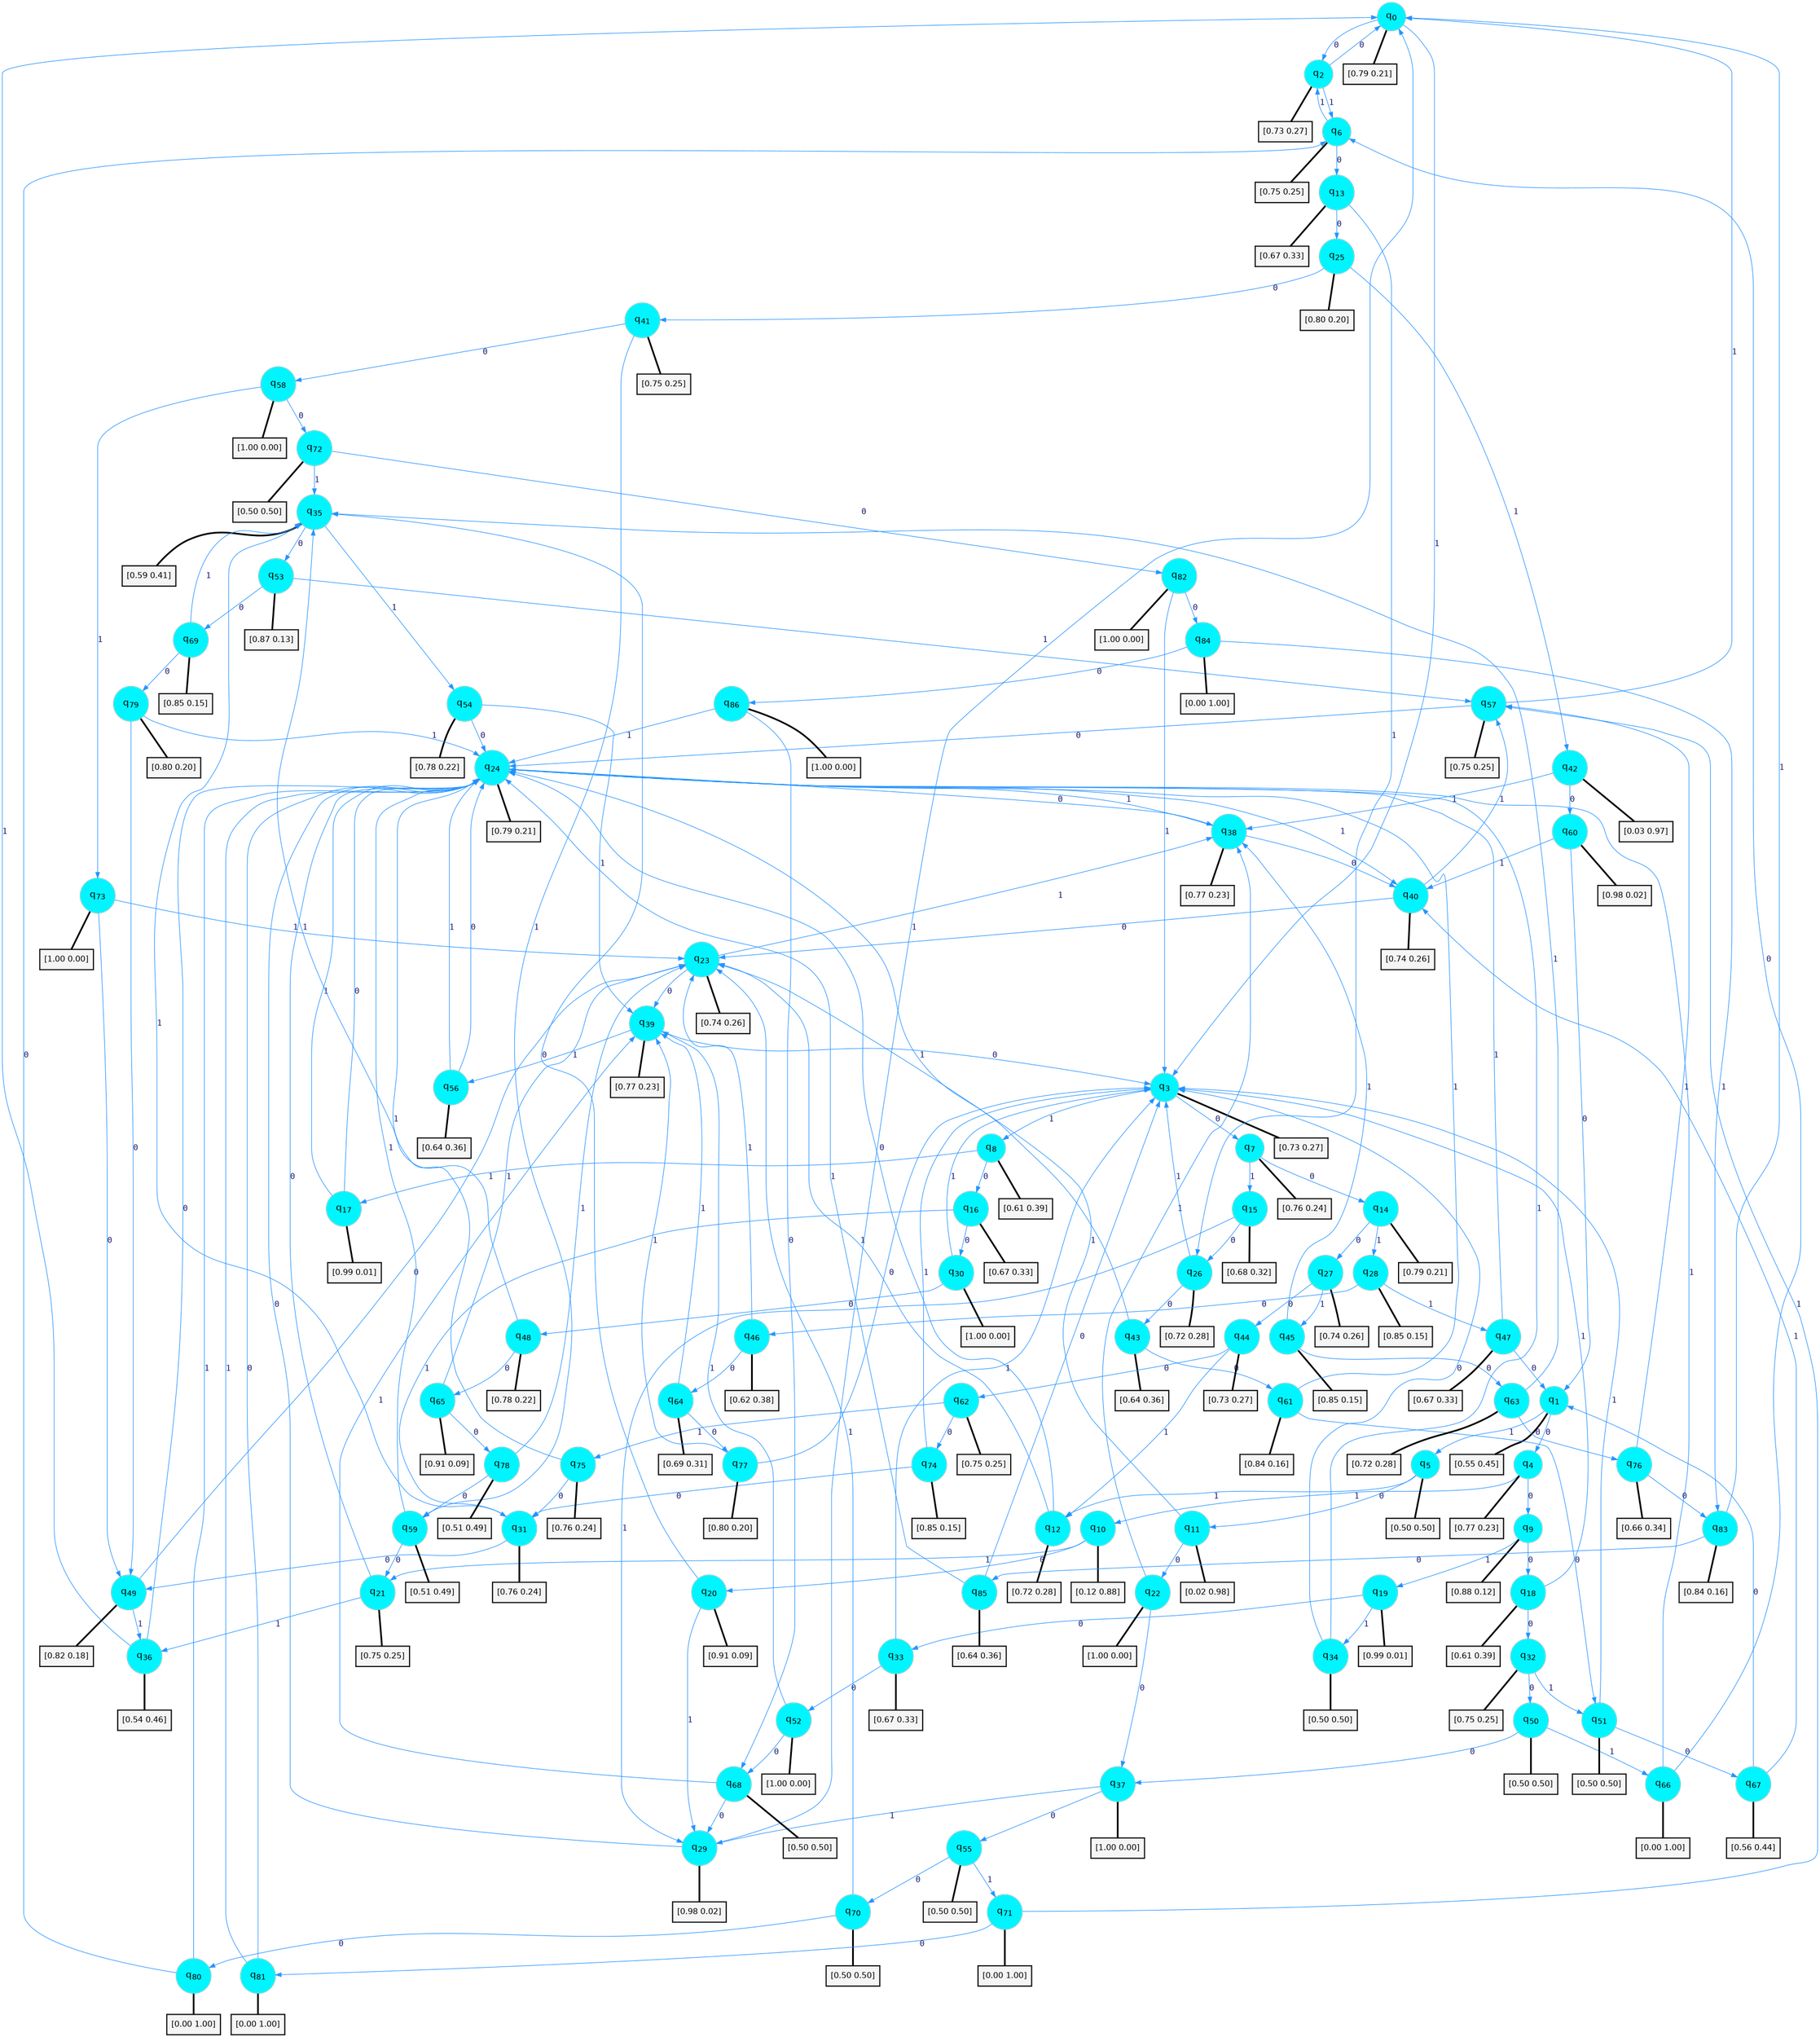 digraph G {
graph [
bgcolor=transparent, dpi=300, rankdir=TD, size="40,25"];
node [
color=gray, fillcolor=turquoise1, fontcolor=black, fontname=Helvetica, fontsize=16, fontweight=bold, shape=circle, style=filled];
edge [
arrowsize=1, color=dodgerblue1, fontcolor=midnightblue, fontname=courier, fontweight=bold, penwidth=1, style=solid, weight=20];
0[label=<q<SUB>0</SUB>>];
1[label=<q<SUB>1</SUB>>];
2[label=<q<SUB>2</SUB>>];
3[label=<q<SUB>3</SUB>>];
4[label=<q<SUB>4</SUB>>];
5[label=<q<SUB>5</SUB>>];
6[label=<q<SUB>6</SUB>>];
7[label=<q<SUB>7</SUB>>];
8[label=<q<SUB>8</SUB>>];
9[label=<q<SUB>9</SUB>>];
10[label=<q<SUB>10</SUB>>];
11[label=<q<SUB>11</SUB>>];
12[label=<q<SUB>12</SUB>>];
13[label=<q<SUB>13</SUB>>];
14[label=<q<SUB>14</SUB>>];
15[label=<q<SUB>15</SUB>>];
16[label=<q<SUB>16</SUB>>];
17[label=<q<SUB>17</SUB>>];
18[label=<q<SUB>18</SUB>>];
19[label=<q<SUB>19</SUB>>];
20[label=<q<SUB>20</SUB>>];
21[label=<q<SUB>21</SUB>>];
22[label=<q<SUB>22</SUB>>];
23[label=<q<SUB>23</SUB>>];
24[label=<q<SUB>24</SUB>>];
25[label=<q<SUB>25</SUB>>];
26[label=<q<SUB>26</SUB>>];
27[label=<q<SUB>27</SUB>>];
28[label=<q<SUB>28</SUB>>];
29[label=<q<SUB>29</SUB>>];
30[label=<q<SUB>30</SUB>>];
31[label=<q<SUB>31</SUB>>];
32[label=<q<SUB>32</SUB>>];
33[label=<q<SUB>33</SUB>>];
34[label=<q<SUB>34</SUB>>];
35[label=<q<SUB>35</SUB>>];
36[label=<q<SUB>36</SUB>>];
37[label=<q<SUB>37</SUB>>];
38[label=<q<SUB>38</SUB>>];
39[label=<q<SUB>39</SUB>>];
40[label=<q<SUB>40</SUB>>];
41[label=<q<SUB>41</SUB>>];
42[label=<q<SUB>42</SUB>>];
43[label=<q<SUB>43</SUB>>];
44[label=<q<SUB>44</SUB>>];
45[label=<q<SUB>45</SUB>>];
46[label=<q<SUB>46</SUB>>];
47[label=<q<SUB>47</SUB>>];
48[label=<q<SUB>48</SUB>>];
49[label=<q<SUB>49</SUB>>];
50[label=<q<SUB>50</SUB>>];
51[label=<q<SUB>51</SUB>>];
52[label=<q<SUB>52</SUB>>];
53[label=<q<SUB>53</SUB>>];
54[label=<q<SUB>54</SUB>>];
55[label=<q<SUB>55</SUB>>];
56[label=<q<SUB>56</SUB>>];
57[label=<q<SUB>57</SUB>>];
58[label=<q<SUB>58</SUB>>];
59[label=<q<SUB>59</SUB>>];
60[label=<q<SUB>60</SUB>>];
61[label=<q<SUB>61</SUB>>];
62[label=<q<SUB>62</SUB>>];
63[label=<q<SUB>63</SUB>>];
64[label=<q<SUB>64</SUB>>];
65[label=<q<SUB>65</SUB>>];
66[label=<q<SUB>66</SUB>>];
67[label=<q<SUB>67</SUB>>];
68[label=<q<SUB>68</SUB>>];
69[label=<q<SUB>69</SUB>>];
70[label=<q<SUB>70</SUB>>];
71[label=<q<SUB>71</SUB>>];
72[label=<q<SUB>72</SUB>>];
73[label=<q<SUB>73</SUB>>];
74[label=<q<SUB>74</SUB>>];
75[label=<q<SUB>75</SUB>>];
76[label=<q<SUB>76</SUB>>];
77[label=<q<SUB>77</SUB>>];
78[label=<q<SUB>78</SUB>>];
79[label=<q<SUB>79</SUB>>];
80[label=<q<SUB>80</SUB>>];
81[label=<q<SUB>81</SUB>>];
82[label=<q<SUB>82</SUB>>];
83[label=<q<SUB>83</SUB>>];
84[label=<q<SUB>84</SUB>>];
85[label=<q<SUB>85</SUB>>];
86[label=<q<SUB>86</SUB>>];
87[label="[0.79 0.21]", shape=box,fontcolor=black, fontname=Helvetica, fontsize=14, penwidth=2, fillcolor=whitesmoke,color=black];
88[label="[0.55 0.45]", shape=box,fontcolor=black, fontname=Helvetica, fontsize=14, penwidth=2, fillcolor=whitesmoke,color=black];
89[label="[0.73 0.27]", shape=box,fontcolor=black, fontname=Helvetica, fontsize=14, penwidth=2, fillcolor=whitesmoke,color=black];
90[label="[0.73 0.27]", shape=box,fontcolor=black, fontname=Helvetica, fontsize=14, penwidth=2, fillcolor=whitesmoke,color=black];
91[label="[0.77 0.23]", shape=box,fontcolor=black, fontname=Helvetica, fontsize=14, penwidth=2, fillcolor=whitesmoke,color=black];
92[label="[0.50 0.50]", shape=box,fontcolor=black, fontname=Helvetica, fontsize=14, penwidth=2, fillcolor=whitesmoke,color=black];
93[label="[0.75 0.25]", shape=box,fontcolor=black, fontname=Helvetica, fontsize=14, penwidth=2, fillcolor=whitesmoke,color=black];
94[label="[0.76 0.24]", shape=box,fontcolor=black, fontname=Helvetica, fontsize=14, penwidth=2, fillcolor=whitesmoke,color=black];
95[label="[0.61 0.39]", shape=box,fontcolor=black, fontname=Helvetica, fontsize=14, penwidth=2, fillcolor=whitesmoke,color=black];
96[label="[0.88 0.12]", shape=box,fontcolor=black, fontname=Helvetica, fontsize=14, penwidth=2, fillcolor=whitesmoke,color=black];
97[label="[0.12 0.88]", shape=box,fontcolor=black, fontname=Helvetica, fontsize=14, penwidth=2, fillcolor=whitesmoke,color=black];
98[label="[0.02 0.98]", shape=box,fontcolor=black, fontname=Helvetica, fontsize=14, penwidth=2, fillcolor=whitesmoke,color=black];
99[label="[0.72 0.28]", shape=box,fontcolor=black, fontname=Helvetica, fontsize=14, penwidth=2, fillcolor=whitesmoke,color=black];
100[label="[0.67 0.33]", shape=box,fontcolor=black, fontname=Helvetica, fontsize=14, penwidth=2, fillcolor=whitesmoke,color=black];
101[label="[0.79 0.21]", shape=box,fontcolor=black, fontname=Helvetica, fontsize=14, penwidth=2, fillcolor=whitesmoke,color=black];
102[label="[0.68 0.32]", shape=box,fontcolor=black, fontname=Helvetica, fontsize=14, penwidth=2, fillcolor=whitesmoke,color=black];
103[label="[0.67 0.33]", shape=box,fontcolor=black, fontname=Helvetica, fontsize=14, penwidth=2, fillcolor=whitesmoke,color=black];
104[label="[0.99 0.01]", shape=box,fontcolor=black, fontname=Helvetica, fontsize=14, penwidth=2, fillcolor=whitesmoke,color=black];
105[label="[0.61 0.39]", shape=box,fontcolor=black, fontname=Helvetica, fontsize=14, penwidth=2, fillcolor=whitesmoke,color=black];
106[label="[0.99 0.01]", shape=box,fontcolor=black, fontname=Helvetica, fontsize=14, penwidth=2, fillcolor=whitesmoke,color=black];
107[label="[0.91 0.09]", shape=box,fontcolor=black, fontname=Helvetica, fontsize=14, penwidth=2, fillcolor=whitesmoke,color=black];
108[label="[0.75 0.25]", shape=box,fontcolor=black, fontname=Helvetica, fontsize=14, penwidth=2, fillcolor=whitesmoke,color=black];
109[label="[1.00 0.00]", shape=box,fontcolor=black, fontname=Helvetica, fontsize=14, penwidth=2, fillcolor=whitesmoke,color=black];
110[label="[0.74 0.26]", shape=box,fontcolor=black, fontname=Helvetica, fontsize=14, penwidth=2, fillcolor=whitesmoke,color=black];
111[label="[0.79 0.21]", shape=box,fontcolor=black, fontname=Helvetica, fontsize=14, penwidth=2, fillcolor=whitesmoke,color=black];
112[label="[0.80 0.20]", shape=box,fontcolor=black, fontname=Helvetica, fontsize=14, penwidth=2, fillcolor=whitesmoke,color=black];
113[label="[0.72 0.28]", shape=box,fontcolor=black, fontname=Helvetica, fontsize=14, penwidth=2, fillcolor=whitesmoke,color=black];
114[label="[0.74 0.26]", shape=box,fontcolor=black, fontname=Helvetica, fontsize=14, penwidth=2, fillcolor=whitesmoke,color=black];
115[label="[0.85 0.15]", shape=box,fontcolor=black, fontname=Helvetica, fontsize=14, penwidth=2, fillcolor=whitesmoke,color=black];
116[label="[0.98 0.02]", shape=box,fontcolor=black, fontname=Helvetica, fontsize=14, penwidth=2, fillcolor=whitesmoke,color=black];
117[label="[1.00 0.00]", shape=box,fontcolor=black, fontname=Helvetica, fontsize=14, penwidth=2, fillcolor=whitesmoke,color=black];
118[label="[0.76 0.24]", shape=box,fontcolor=black, fontname=Helvetica, fontsize=14, penwidth=2, fillcolor=whitesmoke,color=black];
119[label="[0.75 0.25]", shape=box,fontcolor=black, fontname=Helvetica, fontsize=14, penwidth=2, fillcolor=whitesmoke,color=black];
120[label="[0.67 0.33]", shape=box,fontcolor=black, fontname=Helvetica, fontsize=14, penwidth=2, fillcolor=whitesmoke,color=black];
121[label="[0.50 0.50]", shape=box,fontcolor=black, fontname=Helvetica, fontsize=14, penwidth=2, fillcolor=whitesmoke,color=black];
122[label="[0.59 0.41]", shape=box,fontcolor=black, fontname=Helvetica, fontsize=14, penwidth=2, fillcolor=whitesmoke,color=black];
123[label="[0.54 0.46]", shape=box,fontcolor=black, fontname=Helvetica, fontsize=14, penwidth=2, fillcolor=whitesmoke,color=black];
124[label="[1.00 0.00]", shape=box,fontcolor=black, fontname=Helvetica, fontsize=14, penwidth=2, fillcolor=whitesmoke,color=black];
125[label="[0.77 0.23]", shape=box,fontcolor=black, fontname=Helvetica, fontsize=14, penwidth=2, fillcolor=whitesmoke,color=black];
126[label="[0.77 0.23]", shape=box,fontcolor=black, fontname=Helvetica, fontsize=14, penwidth=2, fillcolor=whitesmoke,color=black];
127[label="[0.74 0.26]", shape=box,fontcolor=black, fontname=Helvetica, fontsize=14, penwidth=2, fillcolor=whitesmoke,color=black];
128[label="[0.75 0.25]", shape=box,fontcolor=black, fontname=Helvetica, fontsize=14, penwidth=2, fillcolor=whitesmoke,color=black];
129[label="[0.03 0.97]", shape=box,fontcolor=black, fontname=Helvetica, fontsize=14, penwidth=2, fillcolor=whitesmoke,color=black];
130[label="[0.64 0.36]", shape=box,fontcolor=black, fontname=Helvetica, fontsize=14, penwidth=2, fillcolor=whitesmoke,color=black];
131[label="[0.73 0.27]", shape=box,fontcolor=black, fontname=Helvetica, fontsize=14, penwidth=2, fillcolor=whitesmoke,color=black];
132[label="[0.85 0.15]", shape=box,fontcolor=black, fontname=Helvetica, fontsize=14, penwidth=2, fillcolor=whitesmoke,color=black];
133[label="[0.62 0.38]", shape=box,fontcolor=black, fontname=Helvetica, fontsize=14, penwidth=2, fillcolor=whitesmoke,color=black];
134[label="[0.67 0.33]", shape=box,fontcolor=black, fontname=Helvetica, fontsize=14, penwidth=2, fillcolor=whitesmoke,color=black];
135[label="[0.78 0.22]", shape=box,fontcolor=black, fontname=Helvetica, fontsize=14, penwidth=2, fillcolor=whitesmoke,color=black];
136[label="[0.82 0.18]", shape=box,fontcolor=black, fontname=Helvetica, fontsize=14, penwidth=2, fillcolor=whitesmoke,color=black];
137[label="[0.50 0.50]", shape=box,fontcolor=black, fontname=Helvetica, fontsize=14, penwidth=2, fillcolor=whitesmoke,color=black];
138[label="[0.50 0.50]", shape=box,fontcolor=black, fontname=Helvetica, fontsize=14, penwidth=2, fillcolor=whitesmoke,color=black];
139[label="[1.00 0.00]", shape=box,fontcolor=black, fontname=Helvetica, fontsize=14, penwidth=2, fillcolor=whitesmoke,color=black];
140[label="[0.87 0.13]", shape=box,fontcolor=black, fontname=Helvetica, fontsize=14, penwidth=2, fillcolor=whitesmoke,color=black];
141[label="[0.78 0.22]", shape=box,fontcolor=black, fontname=Helvetica, fontsize=14, penwidth=2, fillcolor=whitesmoke,color=black];
142[label="[0.50 0.50]", shape=box,fontcolor=black, fontname=Helvetica, fontsize=14, penwidth=2, fillcolor=whitesmoke,color=black];
143[label="[0.64 0.36]", shape=box,fontcolor=black, fontname=Helvetica, fontsize=14, penwidth=2, fillcolor=whitesmoke,color=black];
144[label="[0.75 0.25]", shape=box,fontcolor=black, fontname=Helvetica, fontsize=14, penwidth=2, fillcolor=whitesmoke,color=black];
145[label="[1.00 0.00]", shape=box,fontcolor=black, fontname=Helvetica, fontsize=14, penwidth=2, fillcolor=whitesmoke,color=black];
146[label="[0.51 0.49]", shape=box,fontcolor=black, fontname=Helvetica, fontsize=14, penwidth=2, fillcolor=whitesmoke,color=black];
147[label="[0.98 0.02]", shape=box,fontcolor=black, fontname=Helvetica, fontsize=14, penwidth=2, fillcolor=whitesmoke,color=black];
148[label="[0.84 0.16]", shape=box,fontcolor=black, fontname=Helvetica, fontsize=14, penwidth=2, fillcolor=whitesmoke,color=black];
149[label="[0.75 0.25]", shape=box,fontcolor=black, fontname=Helvetica, fontsize=14, penwidth=2, fillcolor=whitesmoke,color=black];
150[label="[0.72 0.28]", shape=box,fontcolor=black, fontname=Helvetica, fontsize=14, penwidth=2, fillcolor=whitesmoke,color=black];
151[label="[0.69 0.31]", shape=box,fontcolor=black, fontname=Helvetica, fontsize=14, penwidth=2, fillcolor=whitesmoke,color=black];
152[label="[0.91 0.09]", shape=box,fontcolor=black, fontname=Helvetica, fontsize=14, penwidth=2, fillcolor=whitesmoke,color=black];
153[label="[0.00 1.00]", shape=box,fontcolor=black, fontname=Helvetica, fontsize=14, penwidth=2, fillcolor=whitesmoke,color=black];
154[label="[0.56 0.44]", shape=box,fontcolor=black, fontname=Helvetica, fontsize=14, penwidth=2, fillcolor=whitesmoke,color=black];
155[label="[0.50 0.50]", shape=box,fontcolor=black, fontname=Helvetica, fontsize=14, penwidth=2, fillcolor=whitesmoke,color=black];
156[label="[0.85 0.15]", shape=box,fontcolor=black, fontname=Helvetica, fontsize=14, penwidth=2, fillcolor=whitesmoke,color=black];
157[label="[0.50 0.50]", shape=box,fontcolor=black, fontname=Helvetica, fontsize=14, penwidth=2, fillcolor=whitesmoke,color=black];
158[label="[0.00 1.00]", shape=box,fontcolor=black, fontname=Helvetica, fontsize=14, penwidth=2, fillcolor=whitesmoke,color=black];
159[label="[0.50 0.50]", shape=box,fontcolor=black, fontname=Helvetica, fontsize=14, penwidth=2, fillcolor=whitesmoke,color=black];
160[label="[1.00 0.00]", shape=box,fontcolor=black, fontname=Helvetica, fontsize=14, penwidth=2, fillcolor=whitesmoke,color=black];
161[label="[0.85 0.15]", shape=box,fontcolor=black, fontname=Helvetica, fontsize=14, penwidth=2, fillcolor=whitesmoke,color=black];
162[label="[0.76 0.24]", shape=box,fontcolor=black, fontname=Helvetica, fontsize=14, penwidth=2, fillcolor=whitesmoke,color=black];
163[label="[0.66 0.34]", shape=box,fontcolor=black, fontname=Helvetica, fontsize=14, penwidth=2, fillcolor=whitesmoke,color=black];
164[label="[0.80 0.20]", shape=box,fontcolor=black, fontname=Helvetica, fontsize=14, penwidth=2, fillcolor=whitesmoke,color=black];
165[label="[0.51 0.49]", shape=box,fontcolor=black, fontname=Helvetica, fontsize=14, penwidth=2, fillcolor=whitesmoke,color=black];
166[label="[0.80 0.20]", shape=box,fontcolor=black, fontname=Helvetica, fontsize=14, penwidth=2, fillcolor=whitesmoke,color=black];
167[label="[0.00 1.00]", shape=box,fontcolor=black, fontname=Helvetica, fontsize=14, penwidth=2, fillcolor=whitesmoke,color=black];
168[label="[0.00 1.00]", shape=box,fontcolor=black, fontname=Helvetica, fontsize=14, penwidth=2, fillcolor=whitesmoke,color=black];
169[label="[1.00 0.00]", shape=box,fontcolor=black, fontname=Helvetica, fontsize=14, penwidth=2, fillcolor=whitesmoke,color=black];
170[label="[0.84 0.16]", shape=box,fontcolor=black, fontname=Helvetica, fontsize=14, penwidth=2, fillcolor=whitesmoke,color=black];
171[label="[0.00 1.00]", shape=box,fontcolor=black, fontname=Helvetica, fontsize=14, penwidth=2, fillcolor=whitesmoke,color=black];
172[label="[0.64 0.36]", shape=box,fontcolor=black, fontname=Helvetica, fontsize=14, penwidth=2, fillcolor=whitesmoke,color=black];
173[label="[1.00 0.00]", shape=box,fontcolor=black, fontname=Helvetica, fontsize=14, penwidth=2, fillcolor=whitesmoke,color=black];
0->2 [label=0];
0->3 [label=1];
0->87 [arrowhead=none, penwidth=3,color=black];
1->4 [label=0];
1->5 [label=1];
1->88 [arrowhead=none, penwidth=3,color=black];
2->0 [label=0];
2->6 [label=1];
2->89 [arrowhead=none, penwidth=3,color=black];
3->7 [label=0];
3->8 [label=1];
3->90 [arrowhead=none, penwidth=3,color=black];
4->9 [label=0];
4->10 [label=1];
4->91 [arrowhead=none, penwidth=3,color=black];
5->11 [label=0];
5->12 [label=1];
5->92 [arrowhead=none, penwidth=3,color=black];
6->13 [label=0];
6->2 [label=1];
6->93 [arrowhead=none, penwidth=3,color=black];
7->14 [label=0];
7->15 [label=1];
7->94 [arrowhead=none, penwidth=3,color=black];
8->16 [label=0];
8->17 [label=1];
8->95 [arrowhead=none, penwidth=3,color=black];
9->18 [label=0];
9->19 [label=1];
9->96 [arrowhead=none, penwidth=3,color=black];
10->20 [label=0];
10->21 [label=1];
10->97 [arrowhead=none, penwidth=3,color=black];
11->22 [label=0];
11->23 [label=1];
11->98 [arrowhead=none, penwidth=3,color=black];
12->24 [label=0];
12->23 [label=1];
12->99 [arrowhead=none, penwidth=3,color=black];
13->25 [label=0];
13->26 [label=1];
13->100 [arrowhead=none, penwidth=3,color=black];
14->27 [label=0];
14->28 [label=1];
14->101 [arrowhead=none, penwidth=3,color=black];
15->26 [label=0];
15->29 [label=1];
15->102 [arrowhead=none, penwidth=3,color=black];
16->30 [label=0];
16->31 [label=1];
16->103 [arrowhead=none, penwidth=3,color=black];
17->24 [label=0];
17->24 [label=1];
17->104 [arrowhead=none, penwidth=3,color=black];
18->32 [label=0];
18->3 [label=1];
18->105 [arrowhead=none, penwidth=3,color=black];
19->33 [label=0];
19->34 [label=1];
19->106 [arrowhead=none, penwidth=3,color=black];
20->35 [label=0];
20->29 [label=1];
20->107 [arrowhead=none, penwidth=3,color=black];
21->24 [label=0];
21->36 [label=1];
21->108 [arrowhead=none, penwidth=3,color=black];
22->37 [label=0];
22->38 [label=1];
22->109 [arrowhead=none, penwidth=3,color=black];
23->39 [label=0];
23->38 [label=1];
23->110 [arrowhead=none, penwidth=3,color=black];
24->38 [label=0];
24->40 [label=1];
24->111 [arrowhead=none, penwidth=3,color=black];
25->41 [label=0];
25->42 [label=1];
25->112 [arrowhead=none, penwidth=3,color=black];
26->43 [label=0];
26->3 [label=1];
26->113 [arrowhead=none, penwidth=3,color=black];
27->44 [label=0];
27->45 [label=1];
27->114 [arrowhead=none, penwidth=3,color=black];
28->46 [label=0];
28->47 [label=1];
28->115 [arrowhead=none, penwidth=3,color=black];
29->24 [label=0];
29->0 [label=1];
29->116 [arrowhead=none, penwidth=3,color=black];
30->48 [label=0];
30->3 [label=1];
30->117 [arrowhead=none, penwidth=3,color=black];
31->49 [label=0];
31->35 [label=1];
31->118 [arrowhead=none, penwidth=3,color=black];
32->50 [label=0];
32->51 [label=1];
32->119 [arrowhead=none, penwidth=3,color=black];
33->52 [label=0];
33->3 [label=1];
33->120 [arrowhead=none, penwidth=3,color=black];
34->3 [label=0];
34->24 [label=1];
34->121 [arrowhead=none, penwidth=3,color=black];
35->53 [label=0];
35->54 [label=1];
35->122 [arrowhead=none, penwidth=3,color=black];
36->24 [label=0];
36->0 [label=1];
36->123 [arrowhead=none, penwidth=3,color=black];
37->55 [label=0];
37->29 [label=1];
37->124 [arrowhead=none, penwidth=3,color=black];
38->40 [label=0];
38->24 [label=1];
38->125 [arrowhead=none, penwidth=3,color=black];
39->3 [label=0];
39->56 [label=1];
39->126 [arrowhead=none, penwidth=3,color=black];
40->23 [label=0];
40->57 [label=1];
40->127 [arrowhead=none, penwidth=3,color=black];
41->58 [label=0];
41->59 [label=1];
41->128 [arrowhead=none, penwidth=3,color=black];
42->60 [label=0];
42->38 [label=1];
42->129 [arrowhead=none, penwidth=3,color=black];
43->61 [label=0];
43->24 [label=1];
43->130 [arrowhead=none, penwidth=3,color=black];
44->62 [label=0];
44->12 [label=1];
44->131 [arrowhead=none, penwidth=3,color=black];
45->63 [label=0];
45->38 [label=1];
45->132 [arrowhead=none, penwidth=3,color=black];
46->64 [label=0];
46->23 [label=1];
46->133 [arrowhead=none, penwidth=3,color=black];
47->1 [label=0];
47->24 [label=1];
47->134 [arrowhead=none, penwidth=3,color=black];
48->65 [label=0];
48->35 [label=1];
48->135 [arrowhead=none, penwidth=3,color=black];
49->23 [label=0];
49->36 [label=1];
49->136 [arrowhead=none, penwidth=3,color=black];
50->37 [label=0];
50->66 [label=1];
50->137 [arrowhead=none, penwidth=3,color=black];
51->67 [label=0];
51->3 [label=1];
51->138 [arrowhead=none, penwidth=3,color=black];
52->68 [label=0];
52->39 [label=1];
52->139 [arrowhead=none, penwidth=3,color=black];
53->69 [label=0];
53->57 [label=1];
53->140 [arrowhead=none, penwidth=3,color=black];
54->24 [label=0];
54->39 [label=1];
54->141 [arrowhead=none, penwidth=3,color=black];
55->70 [label=0];
55->71 [label=1];
55->142 [arrowhead=none, penwidth=3,color=black];
56->24 [label=0];
56->24 [label=1];
56->143 [arrowhead=none, penwidth=3,color=black];
57->24 [label=0];
57->0 [label=1];
57->144 [arrowhead=none, penwidth=3,color=black];
58->72 [label=0];
58->73 [label=1];
58->145 [arrowhead=none, penwidth=3,color=black];
59->21 [label=0];
59->24 [label=1];
59->146 [arrowhead=none, penwidth=3,color=black];
60->1 [label=0];
60->40 [label=1];
60->147 [arrowhead=none, penwidth=3,color=black];
61->51 [label=0];
61->24 [label=1];
61->148 [arrowhead=none, penwidth=3,color=black];
62->74 [label=0];
62->75 [label=1];
62->149 [arrowhead=none, penwidth=3,color=black];
63->76 [label=0];
63->35 [label=1];
63->150 [arrowhead=none, penwidth=3,color=black];
64->77 [label=0];
64->39 [label=1];
64->151 [arrowhead=none, penwidth=3,color=black];
65->78 [label=0];
65->23 [label=1];
65->152 [arrowhead=none, penwidth=3,color=black];
66->6 [label=0];
66->24 [label=1];
66->153 [arrowhead=none, penwidth=3,color=black];
67->1 [label=0];
67->40 [label=1];
67->154 [arrowhead=none, penwidth=3,color=black];
68->29 [label=0];
68->39 [label=1];
68->155 [arrowhead=none, penwidth=3,color=black];
69->79 [label=0];
69->35 [label=1];
69->156 [arrowhead=none, penwidth=3,color=black];
70->80 [label=0];
70->23 [label=1];
70->157 [arrowhead=none, penwidth=3,color=black];
71->81 [label=0];
71->57 [label=1];
71->158 [arrowhead=none, penwidth=3,color=black];
72->82 [label=0];
72->35 [label=1];
72->159 [arrowhead=none, penwidth=3,color=black];
73->49 [label=0];
73->23 [label=1];
73->160 [arrowhead=none, penwidth=3,color=black];
74->31 [label=0];
74->3 [label=1];
74->161 [arrowhead=none, penwidth=3,color=black];
75->31 [label=0];
75->24 [label=1];
75->162 [arrowhead=none, penwidth=3,color=black];
76->83 [label=0];
76->57 [label=1];
76->163 [arrowhead=none, penwidth=3,color=black];
77->3 [label=0];
77->39 [label=1];
77->164 [arrowhead=none, penwidth=3,color=black];
78->59 [label=0];
78->23 [label=1];
78->165 [arrowhead=none, penwidth=3,color=black];
79->49 [label=0];
79->24 [label=1];
79->166 [arrowhead=none, penwidth=3,color=black];
80->6 [label=0];
80->24 [label=1];
80->167 [arrowhead=none, penwidth=3,color=black];
81->24 [label=0];
81->24 [label=1];
81->168 [arrowhead=none, penwidth=3,color=black];
82->84 [label=0];
82->3 [label=1];
82->169 [arrowhead=none, penwidth=3,color=black];
83->85 [label=0];
83->0 [label=1];
83->170 [arrowhead=none, penwidth=3,color=black];
84->86 [label=0];
84->83 [label=1];
84->171 [arrowhead=none, penwidth=3,color=black];
85->3 [label=0];
85->24 [label=1];
85->172 [arrowhead=none, penwidth=3,color=black];
86->68 [label=0];
86->24 [label=1];
86->173 [arrowhead=none, penwidth=3,color=black];
}
